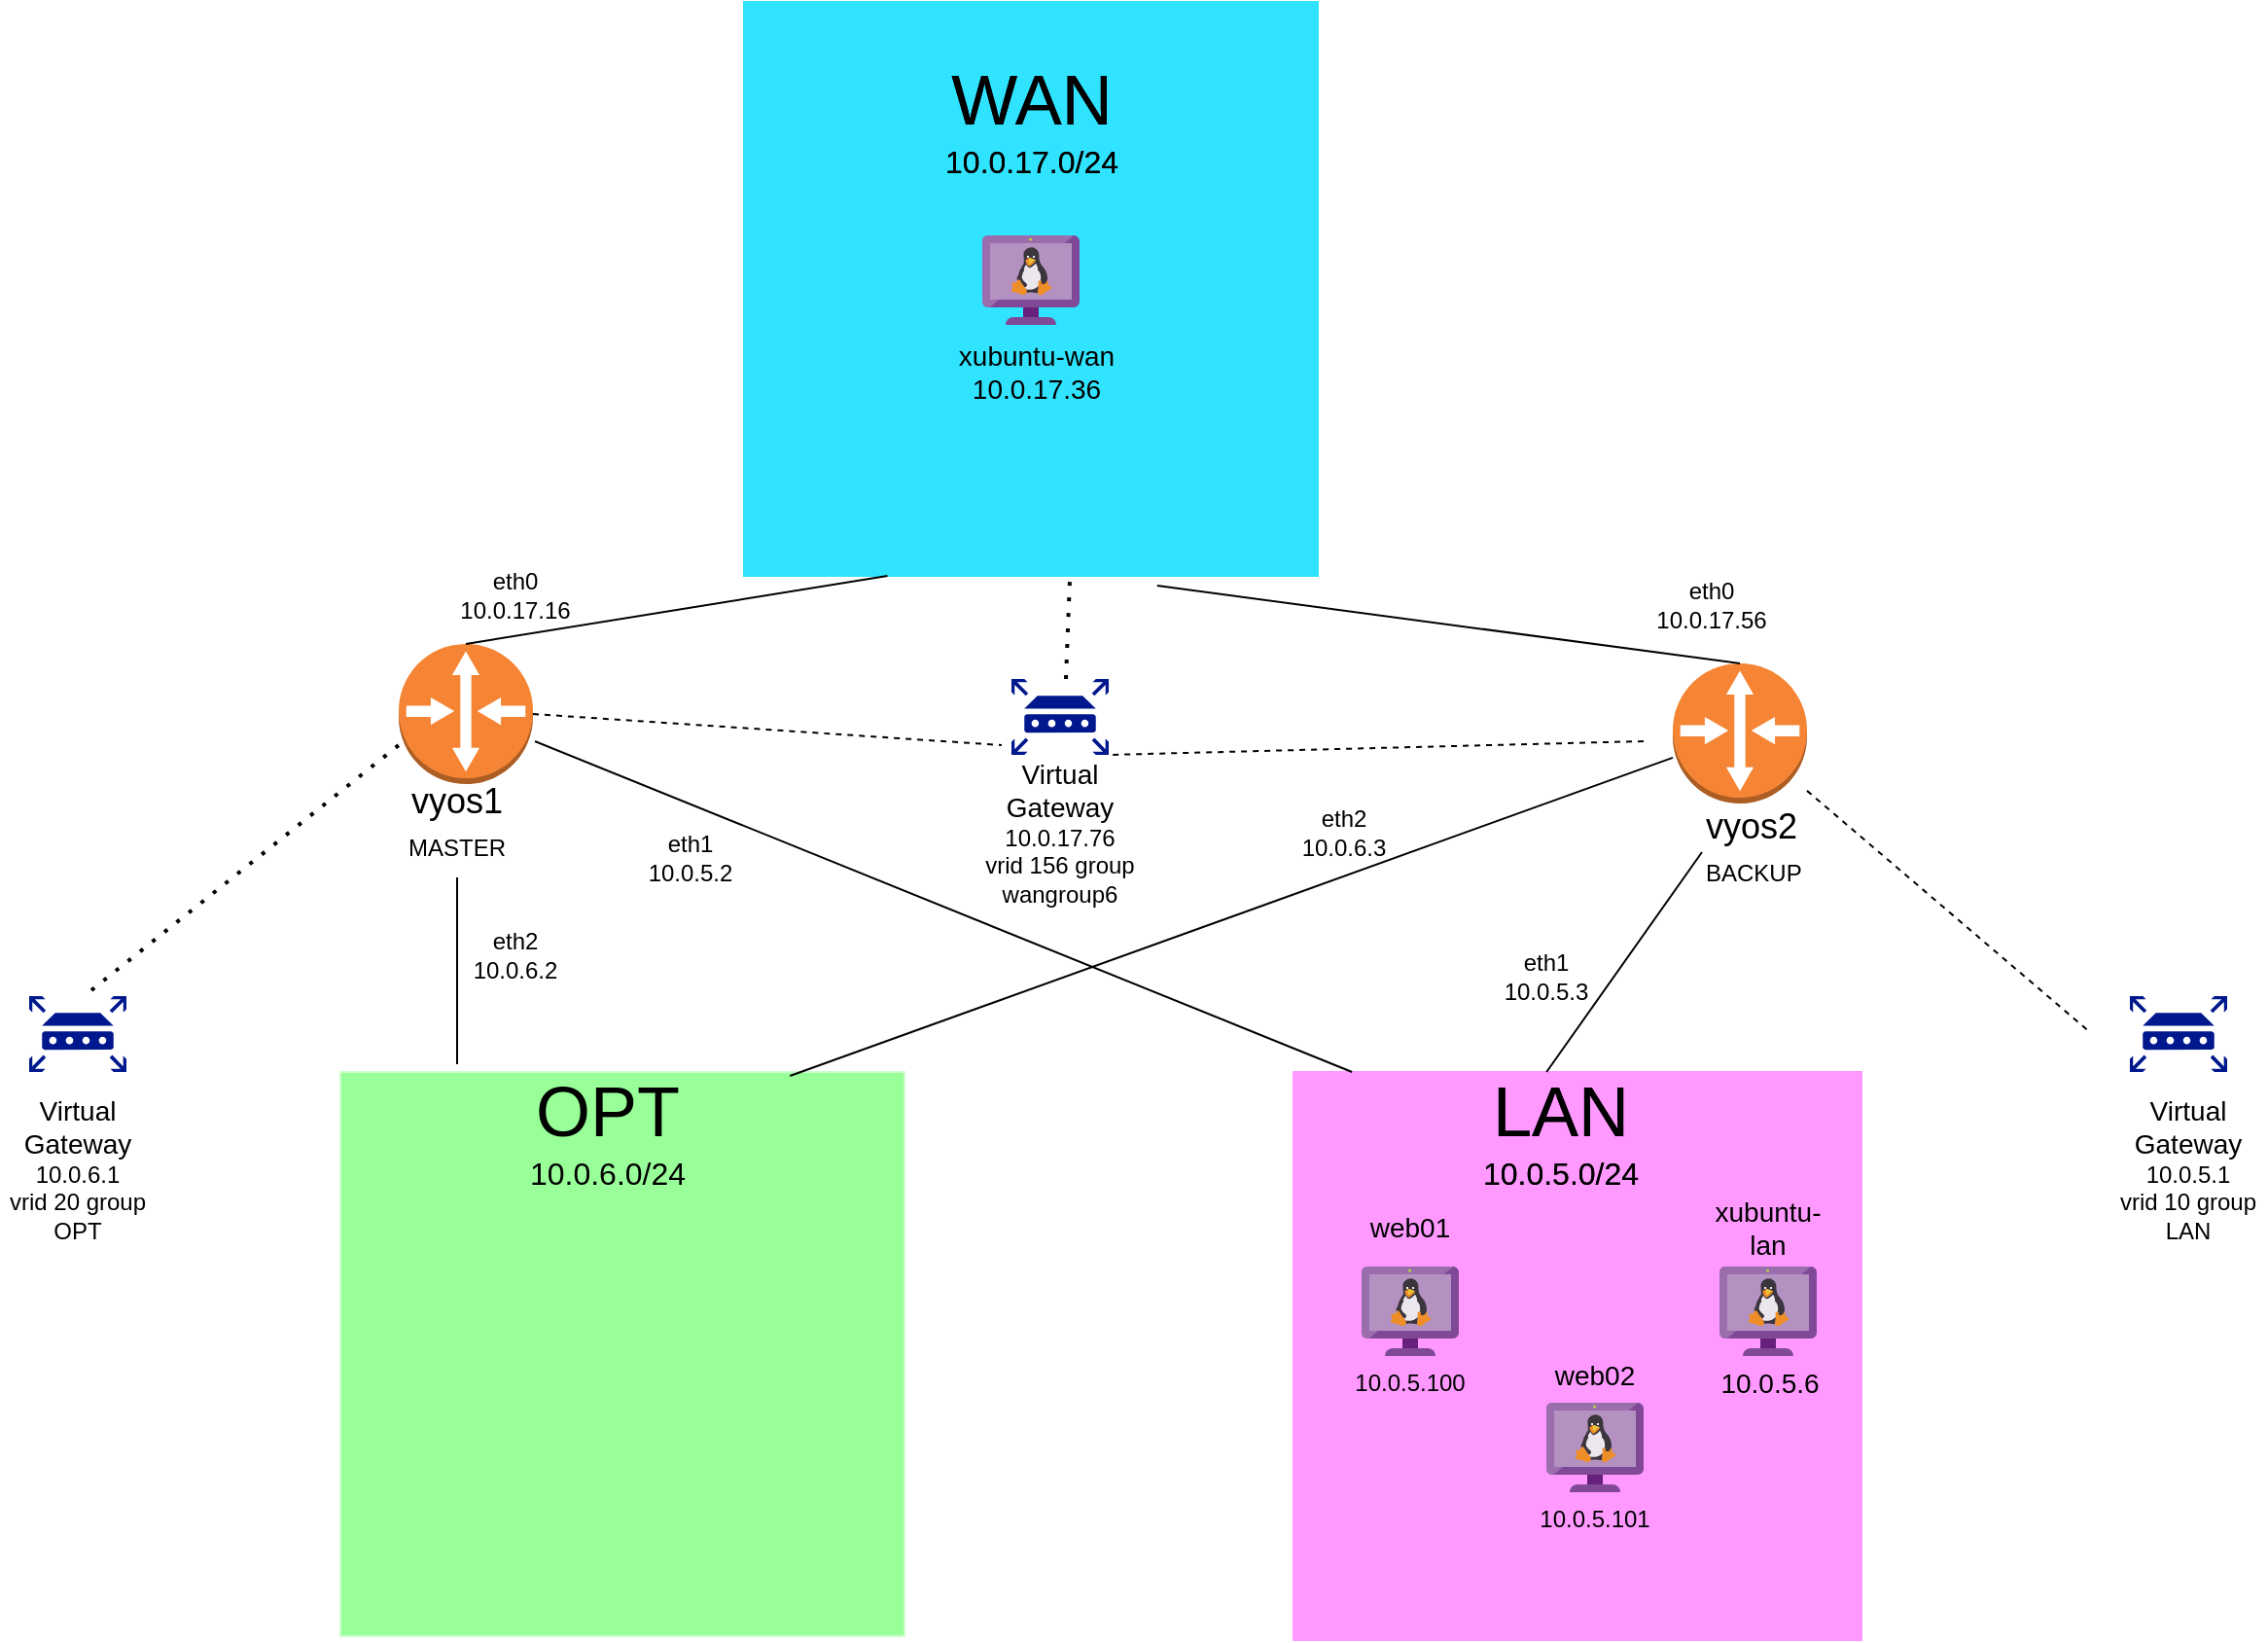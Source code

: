 <mxfile version="14.3.0" type="google"><diagram id="S47_BE0-IVuMugtIcQjP" name="Page-1"><mxGraphModel dx="2021" dy="1955" grid="1" gridSize="10" guides="1" tooltips="1" connect="1" arrows="1" fold="1" page="1" pageScale="1" pageWidth="850" pageHeight="1100" math="0" shadow="0"><root><mxCell id="0"/><mxCell id="1" parent="0"/><mxCell id="d4OXPWAxQK3NUNcf7DN0-7" value="" style="whiteSpace=wrap;html=1;aspect=fixed;strokeColor=#FF99FF;fillColor=#FF99FF;" parent="1" vertex="1"><mxGeometry x="520" y="540" width="292" height="292" as="geometry"/></mxCell><mxCell id="d4OXPWAxQK3NUNcf7DN0-6" value="" style="whiteSpace=wrap;html=1;aspect=fixed;fillColor=#30E3FF;strokeColor=#30E3FF;" parent="1" vertex="1"><mxGeometry x="237.5" y="-10" width="295" height="295" as="geometry"/></mxCell><mxCell id="d4OXPWAxQK3NUNcf7DN0-1" value="" style="aspect=fixed;html=1;points=[];align=center;image;fontSize=12;image=img/lib/mscae/VM_Linux_Non_Azure.svg;" parent="1" vertex="1"><mxGeometry x="360" y="110" width="50" height="46" as="geometry"/></mxCell><mxCell id="d4OXPWAxQK3NUNcf7DN0-2" value="" style="aspect=fixed;html=1;points=[];align=center;image;fontSize=12;image=img/lib/mscae/VM_Linux_Non_Azure.svg;" parent="1" vertex="1"><mxGeometry x="555" y="640" width="50" height="46" as="geometry"/></mxCell><mxCell id="d4OXPWAxQK3NUNcf7DN0-3" value="" style="aspect=fixed;html=1;points=[];align=center;image;fontSize=12;image=img/lib/mscae/VM_Linux_Non_Azure.svg;" parent="1" vertex="1"><mxGeometry x="739" y="640" width="50" height="46" as="geometry"/></mxCell><mxCell id="d4OXPWAxQK3NUNcf7DN0-4" value="" style="outlineConnect=0;dashed=0;verticalLabelPosition=bottom;verticalAlign=top;align=center;html=1;shape=mxgraph.aws3.router;fillColor=#F58534;gradientColor=none;" parent="1" vertex="1"><mxGeometry x="60" y="320" width="69" height="72" as="geometry"/></mxCell><mxCell id="d4OXPWAxQK3NUNcf7DN0-5" value="" style="outlineConnect=0;dashed=0;verticalLabelPosition=bottom;verticalAlign=top;align=center;html=1;shape=mxgraph.aws3.router;fillColor=#F58534;gradientColor=none;" parent="1" vertex="1"><mxGeometry x="715" y="330" width="69" height="72" as="geometry"/></mxCell><mxCell id="d4OXPWAxQK3NUNcf7DN0-8" value="" style="whiteSpace=wrap;html=1;aspect=fixed;strokeColor=#CCFFCC;fillColor=#99FF99;" parent="1" vertex="1"><mxGeometry x="30" y="540" width="290" height="290" as="geometry"/></mxCell><mxCell id="OopCsL0pL6UxiLqiniwJ-1" value="&lt;div&gt;&lt;font style=&quot;font-size: 18px&quot;&gt;vyos1&lt;/font&gt;&lt;/div&gt;&lt;div&gt;&lt;font style=&quot;font-size: 18px&quot;&gt;&lt;font style=&quot;font-size: 12px&quot;&gt;MASTER&lt;/font&gt;&lt;br&gt;&lt;/font&gt;&lt;/div&gt;" style="text;html=1;strokeColor=none;fillColor=none;align=center;verticalAlign=middle;whiteSpace=wrap;rounded=0;" parent="1" vertex="1"><mxGeometry x="70" y="402" width="40" height="20" as="geometry"/></mxCell><mxCell id="OopCsL0pL6UxiLqiniwJ-2" value="&lt;div&gt;&lt;font style=&quot;font-size: 36px&quot;&gt;WAN&lt;/font&gt;&lt;/div&gt;&lt;div&gt;&lt;font size=&quot;3&quot;&gt;10.0.17.0/24&lt;br&gt;&lt;/font&gt;&lt;/div&gt;" style="text;html=1;strokeColor=none;fillColor=none;align=center;verticalAlign=middle;whiteSpace=wrap;rounded=0;" parent="1" vertex="1"><mxGeometry x="287.5" y="20" width="195" height="60" as="geometry"/></mxCell><mxCell id="OopCsL0pL6UxiLqiniwJ-3" value="&lt;div&gt;&lt;font style=&quot;font-size: 14px&quot;&gt;xubuntu-wan&lt;br&gt;&lt;/font&gt;&lt;/div&gt;&lt;div&gt;&lt;font style=&quot;font-size: 14px&quot;&gt;10.0.17.36&lt;/font&gt;&lt;/div&gt;" style="text;html=1;strokeColor=none;fillColor=none;align=center;verticalAlign=middle;whiteSpace=wrap;rounded=0;" parent="1" vertex="1"><mxGeometry x="292.5" y="170" width="190" height="20" as="geometry"/></mxCell><mxCell id="OopCsL0pL6UxiLqiniwJ-5" value="&lt;div&gt;&lt;font style=&quot;font-size: 18px&quot;&gt;vyos2&lt;/font&gt;&lt;/div&gt;&lt;div&gt;&lt;font style=&quot;font-size: 18px&quot;&gt;&lt;font style=&quot;font-size: 12px&quot;&gt;BACKUP&lt;/font&gt;&lt;br&gt;&lt;/font&gt;&lt;/div&gt;" style="text;whiteSpace=wrap;html=1;" parent="1" vertex="1"><mxGeometry x="730" y="397" width="70" height="30" as="geometry"/></mxCell><mxCell id="OopCsL0pL6UxiLqiniwJ-7" value="&lt;div&gt;&lt;font style=&quot;font-size: 36px&quot;&gt;WAN&lt;/font&gt;&lt;/div&gt;&lt;div&gt;&lt;font size=&quot;3&quot;&gt;10.0.17.0/24&lt;br&gt;&lt;/font&gt;&lt;/div&gt;" style="text;html=1;strokeColor=none;fillColor=none;align=center;verticalAlign=middle;whiteSpace=wrap;rounded=0;" parent="1" vertex="1"><mxGeometry x="287.5" y="20" width="195" height="60" as="geometry"/></mxCell><mxCell id="OopCsL0pL6UxiLqiniwJ-8" value="&lt;div&gt;&lt;font style=&quot;font-size: 36px&quot;&gt;LAN&lt;/font&gt;&lt;/div&gt;&lt;div&gt;&lt;font size=&quot;3&quot;&gt;10.0.5.0/24&lt;br&gt;&lt;/font&gt;&lt;/div&gt;" style="text;html=1;strokeColor=none;fillColor=none;align=center;verticalAlign=middle;whiteSpace=wrap;rounded=0;" parent="1" vertex="1"><mxGeometry x="560" y="540" width="195" height="60" as="geometry"/></mxCell><mxCell id="OopCsL0pL6UxiLqiniwJ-9" value="&lt;div&gt;&lt;font style=&quot;font-size: 36px&quot;&gt;LAN&lt;/font&gt;&lt;/div&gt;&lt;div&gt;&lt;font size=&quot;3&quot;&gt;10.0.5.0/24&lt;br&gt;&lt;/font&gt;&lt;/div&gt;" style="text;html=1;strokeColor=none;fillColor=none;align=center;verticalAlign=middle;whiteSpace=wrap;rounded=0;" parent="1" vertex="1"><mxGeometry x="560" y="540" width="195" height="60" as="geometry"/></mxCell><mxCell id="OopCsL0pL6UxiLqiniwJ-10" value="&lt;div&gt;&lt;font style=&quot;font-size: 36px&quot;&gt;OPT&lt;/font&gt;&lt;/div&gt;&lt;div&gt;&lt;font size=&quot;3&quot;&gt;10.0.6.0/24&lt;br&gt;&lt;/font&gt;&lt;/div&gt;" style="text;html=1;strokeColor=none;fillColor=none;align=center;verticalAlign=middle;whiteSpace=wrap;rounded=0;" parent="1" vertex="1"><mxGeometry x="70" y="540" width="195" height="60" as="geometry"/></mxCell><mxCell id="OopCsL0pL6UxiLqiniwJ-11" value="" style="endArrow=none;html=1;" parent="1" edge="1"><mxGeometry width="50" height="50" relative="1" as="geometry"><mxPoint x="90" y="536" as="sourcePoint"/><mxPoint x="90" y="440" as="targetPoint"/><Array as="points"><mxPoint x="90" y="470"/></Array></mxGeometry></mxCell><mxCell id="OopCsL0pL6UxiLqiniwJ-12" value="" style="endArrow=none;html=1;exitX=0;exitY=1;exitDx=0;exitDy=0;entryX=0.462;entryY=0;entryDx=0;entryDy=0;entryPerimeter=0;" parent="1" source="OopCsL0pL6UxiLqiniwJ-5" target="OopCsL0pL6UxiLqiniwJ-9" edge="1"><mxGeometry width="50" height="50" relative="1" as="geometry"><mxPoint x="700" y="430" as="sourcePoint"/><mxPoint x="660" y="530" as="targetPoint"/></mxGeometry></mxCell><mxCell id="OopCsL0pL6UxiLqiniwJ-13" value="" style="endArrow=none;html=1;entryX=0.103;entryY=0;entryDx=0;entryDy=0;entryPerimeter=0;" parent="1" target="d4OXPWAxQK3NUNcf7DN0-7" edge="1"><mxGeometry width="50" height="50" relative="1" as="geometry"><mxPoint x="130" y="370" as="sourcePoint"/><mxPoint x="450" y="420" as="targetPoint"/><Array as="points"/></mxGeometry></mxCell><mxCell id="OopCsL0pL6UxiLqiniwJ-14" value="" style="endArrow=none;html=1;exitX=0.797;exitY=0.007;exitDx=0;exitDy=0;exitPerimeter=0;" parent="1" source="d4OXPWAxQK3NUNcf7DN0-8" target="d4OXPWAxQK3NUNcf7DN0-5" edge="1"><mxGeometry width="50" height="50" relative="1" as="geometry"><mxPoint x="400" y="470" as="sourcePoint"/><mxPoint x="490" y="440" as="targetPoint"/></mxGeometry></mxCell><mxCell id="OopCsL0pL6UxiLqiniwJ-15" value="" style="endArrow=none;html=1;entryX=0.25;entryY=1;entryDx=0;entryDy=0;exitX=0.5;exitY=0;exitDx=0;exitDy=0;exitPerimeter=0;" parent="1" source="d4OXPWAxQK3NUNcf7DN0-4" target="d4OXPWAxQK3NUNcf7DN0-6" edge="1"><mxGeometry width="50" height="50" relative="1" as="geometry"><mxPoint x="400" y="470" as="sourcePoint"/><mxPoint x="450" y="420" as="targetPoint"/></mxGeometry></mxCell><mxCell id="OopCsL0pL6UxiLqiniwJ-16" value="" style="endArrow=none;html=1;entryX=0.72;entryY=1.017;entryDx=0;entryDy=0;entryPerimeter=0;exitX=0.5;exitY=0;exitDx=0;exitDy=0;exitPerimeter=0;" parent="1" source="d4OXPWAxQK3NUNcf7DN0-5" target="d4OXPWAxQK3NUNcf7DN0-6" edge="1"><mxGeometry width="50" height="50" relative="1" as="geometry"><mxPoint x="400" y="470" as="sourcePoint"/><mxPoint x="450" y="420" as="targetPoint"/></mxGeometry></mxCell><mxCell id="OopCsL0pL6UxiLqiniwJ-17" value="&lt;font style=&quot;font-size: 14px&quot;&gt;web01&lt;/font&gt;" style="text;html=1;strokeColor=none;fillColor=none;align=center;verticalAlign=middle;whiteSpace=wrap;rounded=0;" parent="1" vertex="1"><mxGeometry x="560" y="610" width="40" height="20" as="geometry"/></mxCell><mxCell id="OopCsL0pL6UxiLqiniwJ-19" value="&lt;font style=&quot;font-size: 14px&quot;&gt;xubuntu-lan&lt;/font&gt;" style="text;html=1;strokeColor=none;fillColor=none;align=center;verticalAlign=middle;whiteSpace=wrap;rounded=0;" parent="1" vertex="1"><mxGeometry x="744" y="610" width="40" height="20" as="geometry"/></mxCell><mxCell id="OopCsL0pL6UxiLqiniwJ-20" value="10.0.5.100" style="text;html=1;strokeColor=none;fillColor=none;align=center;verticalAlign=middle;whiteSpace=wrap;rounded=0;" parent="1" vertex="1"><mxGeometry x="560" y="690" width="40" height="20" as="geometry"/></mxCell><mxCell id="OopCsL0pL6UxiLqiniwJ-21" value="&lt;font style=&quot;font-size: 14px&quot;&gt;10.0.5.6&lt;/font&gt;" style="text;html=1;strokeColor=none;fillColor=none;align=center;verticalAlign=middle;whiteSpace=wrap;rounded=0;" parent="1" vertex="1"><mxGeometry x="745" y="690" width="40" height="20" as="geometry"/></mxCell><mxCell id="OopCsL0pL6UxiLqiniwJ-22" value="&lt;div&gt;eth1&lt;/div&gt;&lt;div&gt;10.0.5.2&lt;br&gt;&lt;/div&gt;" style="text;html=1;strokeColor=none;fillColor=none;align=center;verticalAlign=middle;whiteSpace=wrap;rounded=0;" parent="1" vertex="1"><mxGeometry x="190" y="420" width="40" height="20" as="geometry"/></mxCell><mxCell id="OopCsL0pL6UxiLqiniwJ-24" value="&lt;div&gt;eth0&lt;/div&gt;&lt;div&gt;10.0.17.16&lt;br&gt;&lt;/div&gt;" style="text;html=1;strokeColor=none;fillColor=none;align=center;verticalAlign=middle;whiteSpace=wrap;rounded=0;" parent="1" vertex="1"><mxGeometry x="100" y="285" width="40" height="20" as="geometry"/></mxCell><mxCell id="OopCsL0pL6UxiLqiniwJ-25" value="&lt;div&gt;eth1&lt;/div&gt;&lt;div&gt;10.0.5.3&lt;br&gt;&lt;/div&gt;" style="text;html=1;strokeColor=none;fillColor=none;align=center;verticalAlign=middle;whiteSpace=wrap;rounded=0;" parent="1" vertex="1"><mxGeometry x="630" y="481" width="40" height="20" as="geometry"/></mxCell><mxCell id="OopCsL0pL6UxiLqiniwJ-26" value="&lt;div&gt;eth0&lt;/div&gt;&lt;div&gt;10.0.17.56&lt;br&gt;&lt;/div&gt;" style="text;html=1;strokeColor=none;fillColor=none;align=center;verticalAlign=middle;whiteSpace=wrap;rounded=0;" parent="1" vertex="1"><mxGeometry x="715" y="290" width="40" height="20" as="geometry"/></mxCell><mxCell id="71mN-XL2thG-4DlQCNt8-4" value="" style="aspect=fixed;pointerEvents=1;shadow=0;dashed=0;html=1;strokeColor=none;labelPosition=center;verticalLabelPosition=bottom;verticalAlign=top;align=center;fillColor=#00188D;shape=mxgraph.mscae.enterprise.router" parent="1" vertex="1"><mxGeometry x="375" y="338" width="50" height="39" as="geometry"/></mxCell><mxCell id="71mN-XL2thG-4DlQCNt8-7" value="" style="endArrow=none;dashed=1;html=1;entryX=1;entryY=1;entryDx=0;entryDy=0;entryPerimeter=0;" parent="1" target="71mN-XL2thG-4DlQCNt8-4" edge="1"><mxGeometry width="50" height="50" relative="1" as="geometry"><mxPoint x="700" y="370" as="sourcePoint"/><mxPoint x="610" y="400" as="targetPoint"/></mxGeometry></mxCell><mxCell id="71mN-XL2thG-4DlQCNt8-8" value="" style="endArrow=none;dashed=1;html=1;exitX=1;exitY=0.5;exitDx=0;exitDy=0;exitPerimeter=0;" parent="1" source="d4OXPWAxQK3NUNcf7DN0-4" edge="1"><mxGeometry width="50" height="50" relative="1" as="geometry"><mxPoint x="320" y="422" as="sourcePoint"/><mxPoint x="370" y="372" as="targetPoint"/></mxGeometry></mxCell><mxCell id="71mN-XL2thG-4DlQCNt8-9" value="&lt;div&gt;eth2&lt;/div&gt;&lt;div&gt;10.0.6.3&lt;br&gt;&lt;/div&gt;" style="text;html=1;strokeColor=none;fillColor=none;align=center;verticalAlign=middle;whiteSpace=wrap;rounded=0;" parent="1" vertex="1"><mxGeometry x="526" y="407" width="40" height="20" as="geometry"/></mxCell><mxCell id="71mN-XL2thG-4DlQCNt8-10" value="&lt;div&gt;eth2&lt;/div&gt;&lt;div&gt;10.0.6.2&lt;br&gt;&lt;/div&gt;" style="text;html=1;strokeColor=none;fillColor=none;align=center;verticalAlign=middle;whiteSpace=wrap;rounded=0;" parent="1" vertex="1"><mxGeometry x="100" y="470" width="40" height="20" as="geometry"/></mxCell><mxCell id="71mN-XL2thG-4DlQCNt8-11" value="" style="aspect=fixed;pointerEvents=1;shadow=0;dashed=0;html=1;strokeColor=none;labelPosition=center;verticalLabelPosition=bottom;verticalAlign=top;align=center;fillColor=#00188D;shape=mxgraph.mscae.enterprise.router" parent="1" vertex="1"><mxGeometry x="-130" y="501" width="50" height="39" as="geometry"/></mxCell><mxCell id="71mN-XL2thG-4DlQCNt8-12" value="" style="aspect=fixed;pointerEvents=1;shadow=0;dashed=0;html=1;strokeColor=none;labelPosition=center;verticalLabelPosition=bottom;verticalAlign=top;align=center;fillColor=#00188D;shape=mxgraph.mscae.enterprise.router" parent="1" vertex="1"><mxGeometry x="950" y="501" width="50" height="39" as="geometry"/></mxCell><mxCell id="71mN-XL2thG-4DlQCNt8-13" value="" style="endArrow=none;dashed=1;html=1;" parent="1" source="d4OXPWAxQK3NUNcf7DN0-5" edge="1"><mxGeometry width="50" height="50" relative="1" as="geometry"><mxPoint x="810" y="437" as="sourcePoint"/><mxPoint x="930" y="520" as="targetPoint"/></mxGeometry></mxCell><mxCell id="71mN-XL2thG-4DlQCNt8-14" value="" style="endArrow=none;dashed=1;html=1;dashPattern=1 3;strokeWidth=2;exitX=0.64;exitY=-0.077;exitDx=0;exitDy=0;exitPerimeter=0;" parent="1" source="71mN-XL2thG-4DlQCNt8-11" edge="1"><mxGeometry width="50" height="50" relative="1" as="geometry"><mxPoint x="10" y="422" as="sourcePoint"/><mxPoint x="60" y="372" as="targetPoint"/></mxGeometry></mxCell><mxCell id="71mN-XL2thG-4DlQCNt8-15" value="&lt;div&gt;&lt;font style=&quot;font-size: 14px&quot;&gt;Virtual Gateway&lt;/font&gt;&lt;/div&gt;&lt;div&gt;10.0.5.1&lt;/div&gt;&lt;div&gt;vrid 10 group LAN&lt;br&gt;&lt;/div&gt;" style="text;html=1;strokeColor=none;fillColor=none;align=center;verticalAlign=middle;whiteSpace=wrap;rounded=0;" parent="1" vertex="1"><mxGeometry x="940" y="580" width="80" height="20" as="geometry"/></mxCell><mxCell id="71mN-XL2thG-4DlQCNt8-17" value="&lt;div&gt;&lt;font style=&quot;font-size: 14px&quot;&gt;Virtual Gateway&lt;/font&gt;&lt;/div&gt;&lt;div&gt;10.0.6.1&lt;/div&gt;&lt;div&gt;vrid 20 group OPT&lt;br&gt;&lt;/div&gt;" style="text;html=1;strokeColor=none;fillColor=none;align=center;verticalAlign=middle;whiteSpace=wrap;rounded=0;" parent="1" vertex="1"><mxGeometry x="-145" y="580" width="80" height="20" as="geometry"/></mxCell><mxCell id="71mN-XL2thG-4DlQCNt8-18" value="&lt;div&gt;&lt;font style=&quot;font-size: 14px&quot;&gt;Virtual Gateway&lt;/font&gt;&lt;/div&gt;&lt;div&gt;10.0.17.76&lt;/div&gt;&lt;div&gt;vrid 156 group wangroup6 &lt;br&gt;&lt;/div&gt;" style="text;html=1;strokeColor=none;fillColor=none;align=center;verticalAlign=middle;whiteSpace=wrap;rounded=0;" parent="1" vertex="1"><mxGeometry x="360" y="407" width="80" height="20" as="geometry"/></mxCell><mxCell id="71mN-XL2thG-4DlQCNt8-19" value="" style="endArrow=none;dashed=1;html=1;dashPattern=1 3;strokeWidth=2;exitX=0.56;exitY=0;exitDx=0;exitDy=0;exitPerimeter=0;" parent="1" source="71mN-XL2thG-4DlQCNt8-4" edge="1"><mxGeometry width="50" height="50" relative="1" as="geometry"><mxPoint x="362.5" y="325" as="sourcePoint"/><mxPoint x="405" y="287" as="targetPoint"/></mxGeometry></mxCell><mxCell id="Q3O6VsBe3kl4ifacb4w1-1" value="" style="aspect=fixed;html=1;points=[];align=center;image;fontSize=12;image=img/lib/mscae/VM_Linux_Non_Azure.svg;" vertex="1" parent="1"><mxGeometry x="650" y="710" width="50" height="46" as="geometry"/></mxCell><mxCell id="Q3O6VsBe3kl4ifacb4w1-3" value="&lt;font style=&quot;font-size: 14px&quot;&gt;web02&lt;/font&gt;" style="text;html=1;strokeColor=none;fillColor=none;align=center;verticalAlign=middle;whiteSpace=wrap;rounded=0;" vertex="1" parent="1"><mxGeometry x="655" y="686" width="40" height="20" as="geometry"/></mxCell><mxCell id="Q3O6VsBe3kl4ifacb4w1-4" value="10.0.5.101" style="text;html=1;strokeColor=none;fillColor=none;align=center;verticalAlign=middle;whiteSpace=wrap;rounded=0;" vertex="1" parent="1"><mxGeometry x="655" y="760" width="40" height="20" as="geometry"/></mxCell></root></mxGraphModel></diagram></mxfile>